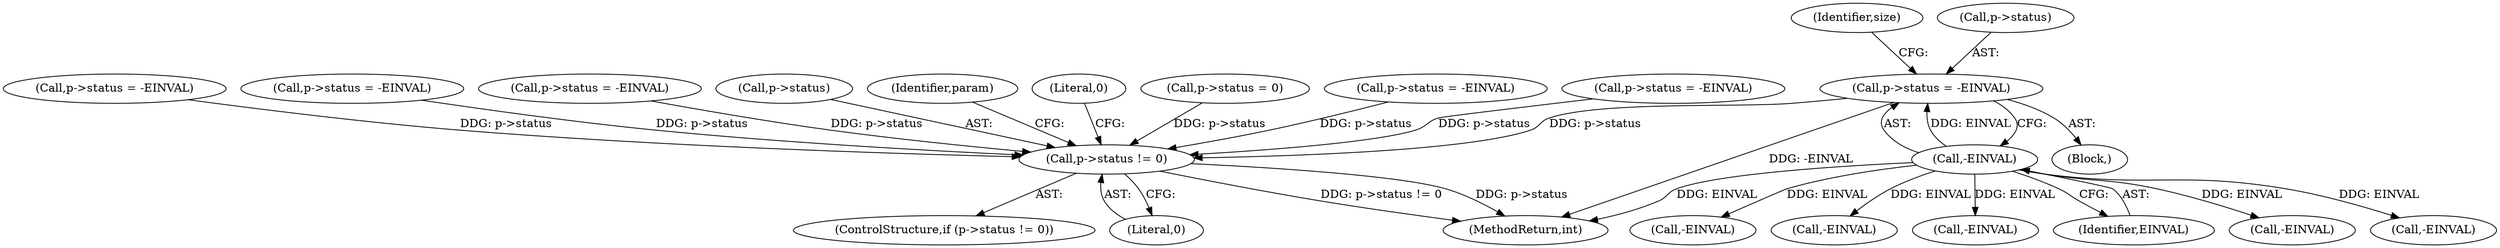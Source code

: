 digraph "0_Android_d72ea85c78a1a68bf99fd5804ad9784b4102fe57@pointer" {
"1000291" [label="(Call,p->status = -EINVAL)"];
"1000295" [label="(Call,-EINVAL)"];
"1000309" [label="(Call,p->status != 0)"];
"1000309" [label="(Call,p->status != 0)"];
"1000317" [label="(Identifier,param)"];
"1000419" [label="(Call,-EINVAL)"];
"1000315" [label="(Literal,0)"];
"1000296" [label="(Identifier,EINVAL)"];
"1000155" [label="(Call,p->status = 0)"];
"1000175" [label="(Call,p->status = -EINVAL)"];
"1000295" [label="(Call,-EINVAL)"];
"1000646" [label="(Call,-EINVAL)"];
"1000162" [label="(Block,)"];
"1000273" [label="(Call,p->status = -EINVAL)"];
"1000299" [label="(Identifier,size)"];
"1000292" [label="(Call,p->status)"];
"1000198" [label="(Call,p->status = -EINVAL)"];
"1000557" [label="(Call,-EINVAL)"];
"1000373" [label="(Call,-EINVAL)"];
"1000223" [label="(Call,p->status = -EINVAL)"];
"1000308" [label="(ControlStructure,if (p->status != 0))"];
"1000463" [label="(Call,-EINVAL)"];
"1000651" [label="(MethodReturn,int)"];
"1000291" [label="(Call,p->status = -EINVAL)"];
"1000246" [label="(Call,p->status = -EINVAL)"];
"1000310" [label="(Call,p->status)"];
"1000313" [label="(Literal,0)"];
"1000291" -> "1000162"  [label="AST: "];
"1000291" -> "1000295"  [label="CFG: "];
"1000292" -> "1000291"  [label="AST: "];
"1000295" -> "1000291"  [label="AST: "];
"1000299" -> "1000291"  [label="CFG: "];
"1000291" -> "1000651"  [label="DDG: -EINVAL"];
"1000295" -> "1000291"  [label="DDG: EINVAL"];
"1000291" -> "1000309"  [label="DDG: p->status"];
"1000295" -> "1000296"  [label="CFG: "];
"1000296" -> "1000295"  [label="AST: "];
"1000295" -> "1000651"  [label="DDG: EINVAL"];
"1000295" -> "1000373"  [label="DDG: EINVAL"];
"1000295" -> "1000419"  [label="DDG: EINVAL"];
"1000295" -> "1000463"  [label="DDG: EINVAL"];
"1000295" -> "1000557"  [label="DDG: EINVAL"];
"1000295" -> "1000646"  [label="DDG: EINVAL"];
"1000309" -> "1000308"  [label="AST: "];
"1000309" -> "1000313"  [label="CFG: "];
"1000310" -> "1000309"  [label="AST: "];
"1000313" -> "1000309"  [label="AST: "];
"1000315" -> "1000309"  [label="CFG: "];
"1000317" -> "1000309"  [label="CFG: "];
"1000309" -> "1000651"  [label="DDG: p->status"];
"1000309" -> "1000651"  [label="DDG: p->status != 0"];
"1000273" -> "1000309"  [label="DDG: p->status"];
"1000175" -> "1000309"  [label="DDG: p->status"];
"1000198" -> "1000309"  [label="DDG: p->status"];
"1000155" -> "1000309"  [label="DDG: p->status"];
"1000246" -> "1000309"  [label="DDG: p->status"];
"1000223" -> "1000309"  [label="DDG: p->status"];
}
